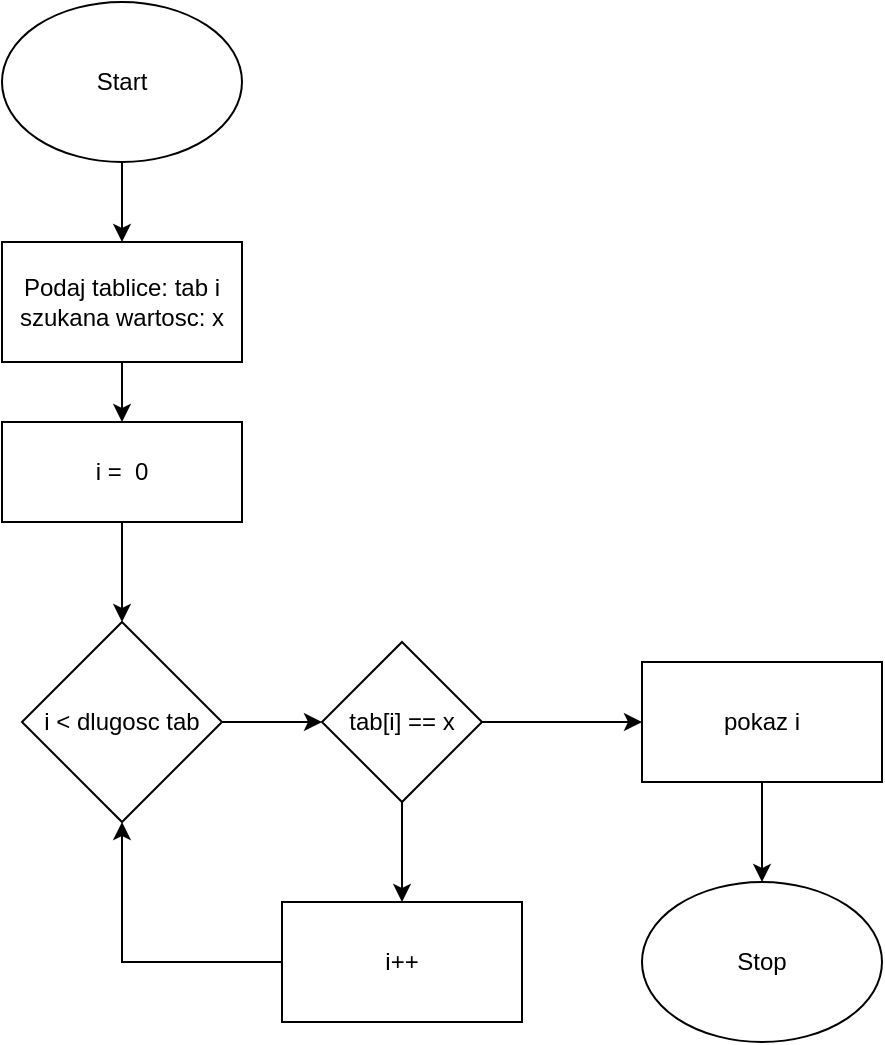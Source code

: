 <mxfile version="20.8.20" type="github">
  <diagram id="C5RBs43oDa-KdzZeNtuy" name="Page-1">
    <mxGraphModel dx="1434" dy="764" grid="1" gridSize="10" guides="1" tooltips="1" connect="1" arrows="1" fold="1" page="1" pageScale="1" pageWidth="827" pageHeight="1169" math="0" shadow="0">
      <root>
        <mxCell id="WIyWlLk6GJQsqaUBKTNV-0" />
        <mxCell id="WIyWlLk6GJQsqaUBKTNV-1" parent="WIyWlLk6GJQsqaUBKTNV-0" />
        <mxCell id="HesoKTyK_erUlwiVtJAj-3" style="edgeStyle=orthogonalEdgeStyle;rounded=0;orthogonalLoop=1;jettySize=auto;html=1;" edge="1" parent="WIyWlLk6GJQsqaUBKTNV-1" source="HesoKTyK_erUlwiVtJAj-0" target="HesoKTyK_erUlwiVtJAj-2">
          <mxGeometry relative="1" as="geometry" />
        </mxCell>
        <mxCell id="HesoKTyK_erUlwiVtJAj-0" value="Start" style="ellipse;whiteSpace=wrap;html=1;" vertex="1" parent="WIyWlLk6GJQsqaUBKTNV-1">
          <mxGeometry x="200" y="90" width="120" height="80" as="geometry" />
        </mxCell>
        <mxCell id="HesoKTyK_erUlwiVtJAj-1" value="Stop" style="ellipse;whiteSpace=wrap;html=1;" vertex="1" parent="WIyWlLk6GJQsqaUBKTNV-1">
          <mxGeometry x="520" y="530" width="120" height="80" as="geometry" />
        </mxCell>
        <mxCell id="HesoKTyK_erUlwiVtJAj-6" style="edgeStyle=orthogonalEdgeStyle;rounded=0;orthogonalLoop=1;jettySize=auto;html=1;" edge="1" parent="WIyWlLk6GJQsqaUBKTNV-1" source="HesoKTyK_erUlwiVtJAj-2" target="HesoKTyK_erUlwiVtJAj-5">
          <mxGeometry relative="1" as="geometry" />
        </mxCell>
        <mxCell id="HesoKTyK_erUlwiVtJAj-2" value="Podaj tablice: tab i szukana wartosc: x" style="rounded=0;whiteSpace=wrap;html=1;" vertex="1" parent="WIyWlLk6GJQsqaUBKTNV-1">
          <mxGeometry x="200" y="210" width="120" height="60" as="geometry" />
        </mxCell>
        <mxCell id="HesoKTyK_erUlwiVtJAj-10" style="edgeStyle=orthogonalEdgeStyle;rounded=0;orthogonalLoop=1;jettySize=auto;html=1;entryX=0.5;entryY=0;entryDx=0;entryDy=0;" edge="1" parent="WIyWlLk6GJQsqaUBKTNV-1" source="HesoKTyK_erUlwiVtJAj-5" target="HesoKTyK_erUlwiVtJAj-9">
          <mxGeometry relative="1" as="geometry" />
        </mxCell>
        <mxCell id="HesoKTyK_erUlwiVtJAj-5" value="i =&amp;nbsp; 0" style="whiteSpace=wrap;html=1;rounded=0;" vertex="1" parent="WIyWlLk6GJQsqaUBKTNV-1">
          <mxGeometry x="200" y="300" width="120" height="50" as="geometry" />
        </mxCell>
        <mxCell id="HesoKTyK_erUlwiVtJAj-8" style="edgeStyle=orthogonalEdgeStyle;rounded=0;orthogonalLoop=1;jettySize=auto;html=1;" edge="1" parent="WIyWlLk6GJQsqaUBKTNV-1" source="HesoKTyK_erUlwiVtJAj-7" target="HesoKTyK_erUlwiVtJAj-1">
          <mxGeometry relative="1" as="geometry" />
        </mxCell>
        <mxCell id="HesoKTyK_erUlwiVtJAj-7" value="pokaz i" style="rounded=0;whiteSpace=wrap;html=1;" vertex="1" parent="WIyWlLk6GJQsqaUBKTNV-1">
          <mxGeometry x="520" y="420" width="120" height="60" as="geometry" />
        </mxCell>
        <mxCell id="HesoKTyK_erUlwiVtJAj-14" style="edgeStyle=orthogonalEdgeStyle;rounded=0;orthogonalLoop=1;jettySize=auto;html=1;entryX=0;entryY=0.5;entryDx=0;entryDy=0;" edge="1" parent="WIyWlLk6GJQsqaUBKTNV-1" source="HesoKTyK_erUlwiVtJAj-9" target="HesoKTyK_erUlwiVtJAj-13">
          <mxGeometry relative="1" as="geometry" />
        </mxCell>
        <mxCell id="HesoKTyK_erUlwiVtJAj-9" value="i &amp;lt; dlugosc tab" style="rhombus;whiteSpace=wrap;html=1;" vertex="1" parent="WIyWlLk6GJQsqaUBKTNV-1">
          <mxGeometry x="210" y="400" width="100" height="100" as="geometry" />
        </mxCell>
        <mxCell id="HesoKTyK_erUlwiVtJAj-17" style="edgeStyle=orthogonalEdgeStyle;rounded=0;orthogonalLoop=1;jettySize=auto;html=1;" edge="1" parent="WIyWlLk6GJQsqaUBKTNV-1" source="HesoKTyK_erUlwiVtJAj-13" target="HesoKTyK_erUlwiVtJAj-16">
          <mxGeometry relative="1" as="geometry" />
        </mxCell>
        <mxCell id="HesoKTyK_erUlwiVtJAj-19" style="edgeStyle=orthogonalEdgeStyle;rounded=0;orthogonalLoop=1;jettySize=auto;html=1;entryX=0;entryY=0.5;entryDx=0;entryDy=0;" edge="1" parent="WIyWlLk6GJQsqaUBKTNV-1" source="HesoKTyK_erUlwiVtJAj-13" target="HesoKTyK_erUlwiVtJAj-7">
          <mxGeometry relative="1" as="geometry" />
        </mxCell>
        <mxCell id="HesoKTyK_erUlwiVtJAj-13" value="tab[i] == x" style="rhombus;whiteSpace=wrap;html=1;" vertex="1" parent="WIyWlLk6GJQsqaUBKTNV-1">
          <mxGeometry x="360" y="410" width="80" height="80" as="geometry" />
        </mxCell>
        <mxCell id="HesoKTyK_erUlwiVtJAj-18" style="edgeStyle=orthogonalEdgeStyle;rounded=0;orthogonalLoop=1;jettySize=auto;html=1;entryX=0.5;entryY=1;entryDx=0;entryDy=0;" edge="1" parent="WIyWlLk6GJQsqaUBKTNV-1" source="HesoKTyK_erUlwiVtJAj-16" target="HesoKTyK_erUlwiVtJAj-9">
          <mxGeometry relative="1" as="geometry" />
        </mxCell>
        <mxCell id="HesoKTyK_erUlwiVtJAj-16" value="i++" style="whiteSpace=wrap;html=1;" vertex="1" parent="WIyWlLk6GJQsqaUBKTNV-1">
          <mxGeometry x="340" y="540" width="120" height="60" as="geometry" />
        </mxCell>
      </root>
    </mxGraphModel>
  </diagram>
</mxfile>
